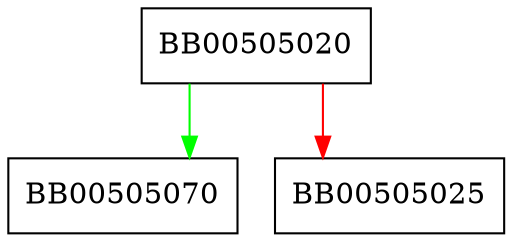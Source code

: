 digraph ossl_quic_tx_packetiser_set_peer {
  node [shape="box"];
  graph [splines=ortho];
  BB00505020 -> BB00505070 [color="green"];
  BB00505020 -> BB00505025 [color="red"];
}